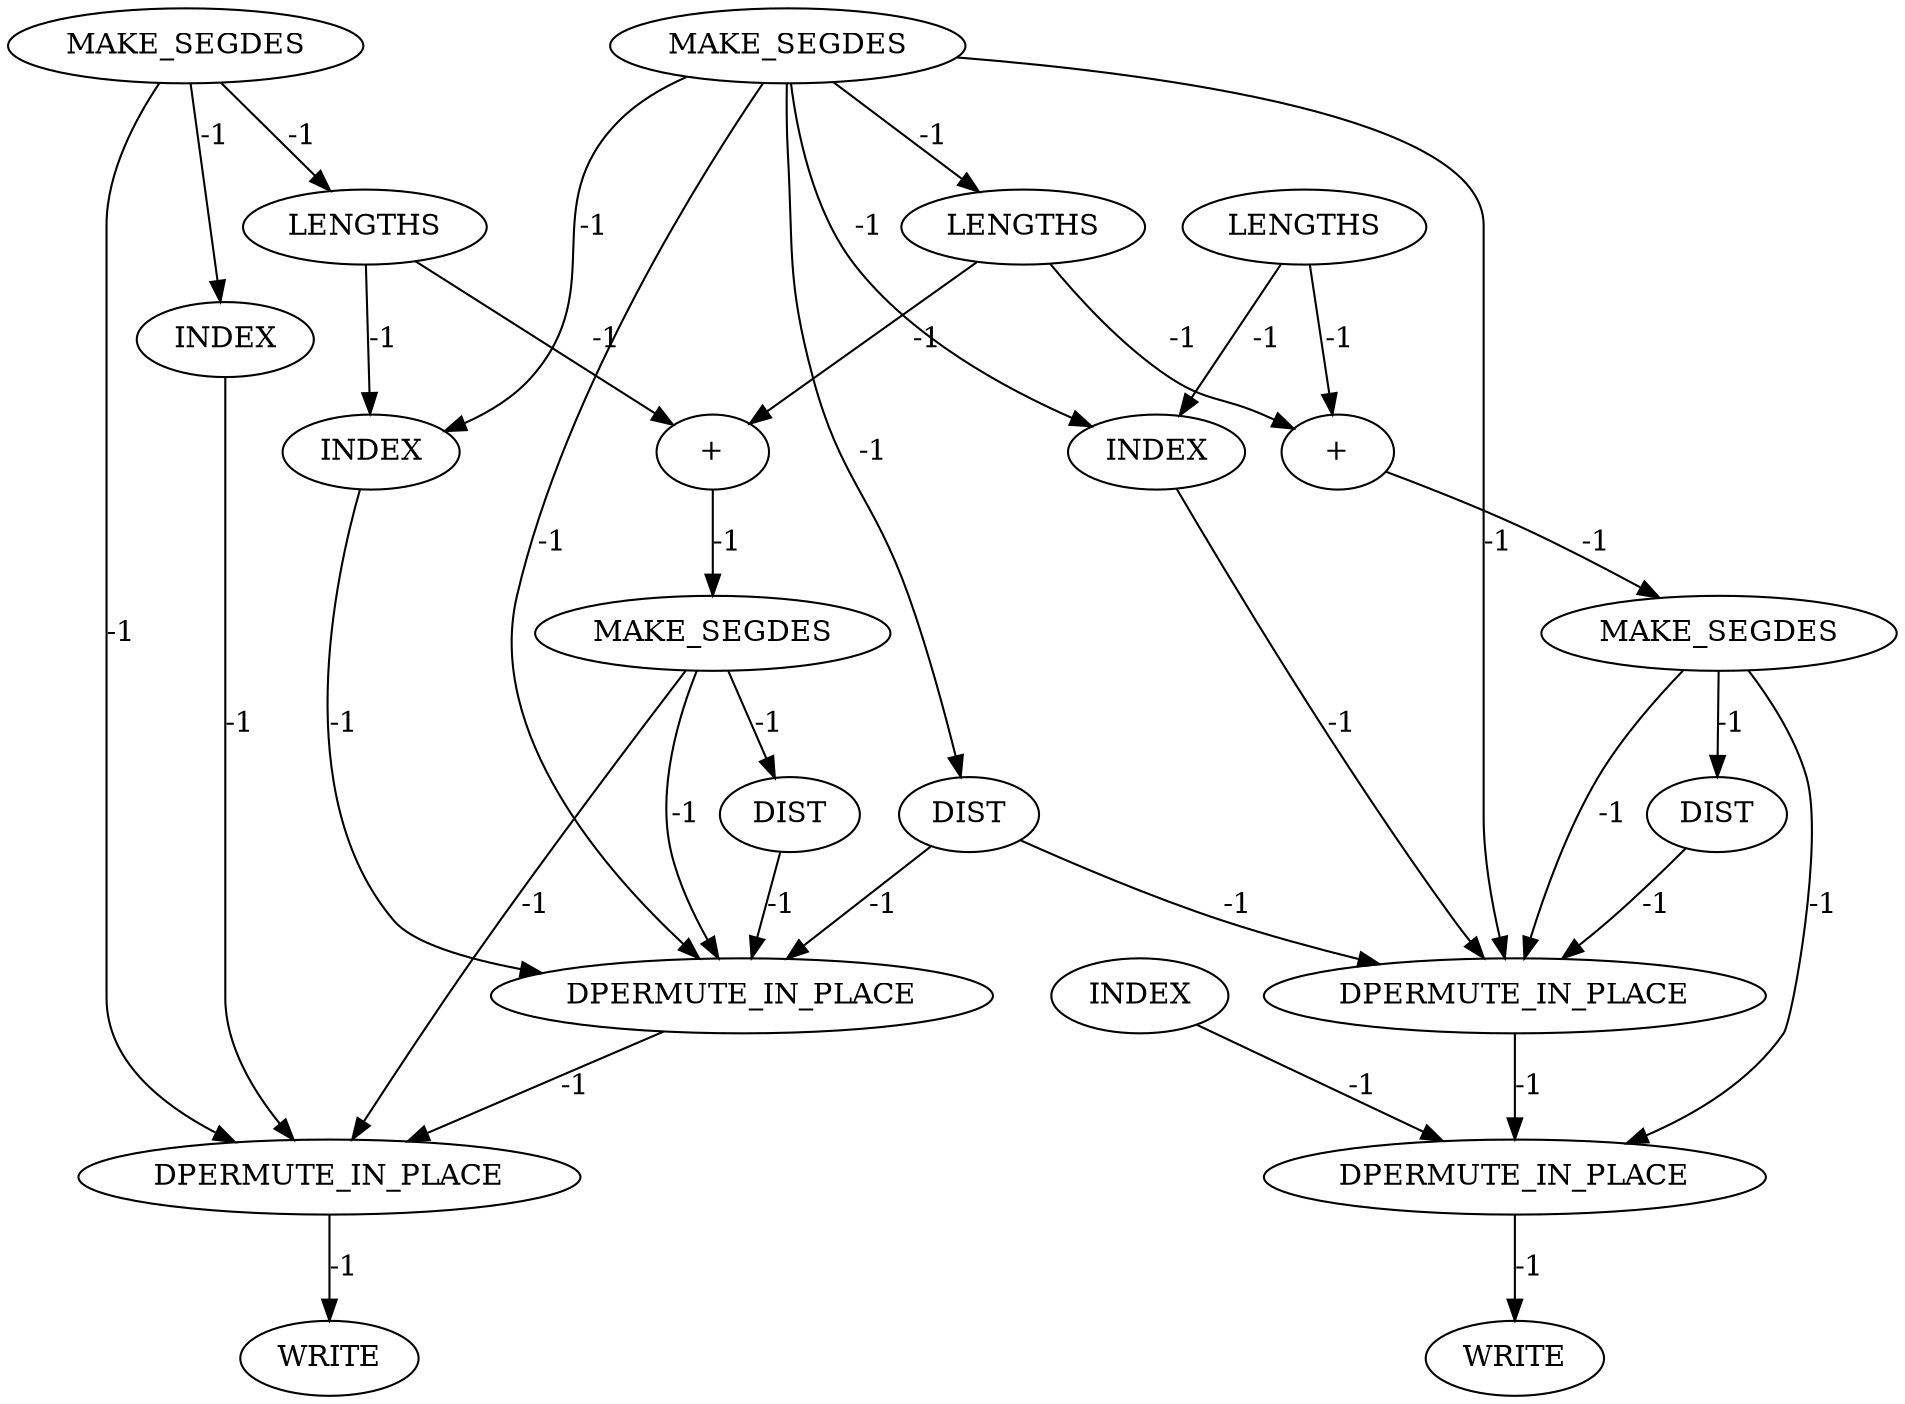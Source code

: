digraph {
	is_B_INST_4191 [label="+" cost=0]
	is_B_INST_4196 [label=MAKE_SEGDES cost=0]
	is_B_INST_4180 [label=INDEX cost=0]
	is_B_INST_4158 [label=DIST cost=0]
	is_B_INST_4168 [label=INDEX cost=0]
	is_B_INST_6647 [label=DPERMUTE_IN_PLACE cost=0]
	is_B_INST_6646 [label=DPERMUTE_IN_PLACE cost=0]
	is_B_INST_451 [label=MAKE_SEGDES cost=0]
	is_B_INST_4202 [label=DIST cost=0]
	is_B_INST_4152 [label=MAKE_SEGDES cost=0]
	is_B_INST_4190 [label=LENGTHS cost=0]
	is_B_INST_4283 [label=DIST cost=0]
	is_B_INST_4249 [label=INDEX cost=0]
	is_B_INST_6644 [label=DPERMUTE_IN_PLACE cost=0]
	is_B_INST_4272 [label="+" cost=0]
	is_B_INST_4226 [label=WRITE cost=0]
	is_B_INST_4277 [label=MAKE_SEGDES cost=0]
	is_B_INST_4307 [label=WRITE cost=0]
	is_B_INST_4172 [label=LENGTHS cost=0]
	is_B_INST_4261 [label=INDEX cost=0]
	is_B_INST_6645 [label=DPERMUTE_IN_PLACE cost=0]
	is_B_INST_4253 [label=LENGTHS cost=0]
	is_B_INST_4191 -> is_B_INST_4196 [label=-1 cost=-1]
	is_B_INST_4196 -> is_B_INST_4202 [label=-1 cost=-1]
	is_B_INST_4196 -> is_B_INST_6644 [label=-1 cost=-1]
	is_B_INST_4196 -> is_B_INST_6645 [label=-1 cost=-1]
	is_B_INST_4180 -> is_B_INST_6644 [label=-1 cost=-1]
	is_B_INST_4158 -> is_B_INST_6644 [label=-1 cost=-1]
	is_B_INST_4158 -> is_B_INST_6646 [label=-1 cost=-1]
	is_B_INST_4168 -> is_B_INST_6645 [label=-1 cost=-1]
	is_B_INST_6647 -> is_B_INST_4307 [label=-1 cost=-1]
	is_B_INST_6646 -> is_B_INST_6647 [label=-1 cost=-1]
	is_B_INST_451 -> is_B_INST_4168 [label=-1 cost=-1]
	is_B_INST_451 -> is_B_INST_4172 [label=-1 cost=-1]
	is_B_INST_451 -> is_B_INST_6645 [label=-1 cost=-1]
	is_B_INST_4202 -> is_B_INST_6644 [label=-1 cost=-1]
	is_B_INST_4152 -> is_B_INST_4158 [label=-1 cost=-1]
	is_B_INST_4152 -> is_B_INST_4180 [label=-1 cost=-1]
	is_B_INST_4152 -> is_B_INST_4190 [label=-1 cost=-1]
	is_B_INST_4152 -> is_B_INST_6644 [label=-1 cost=-1]
	is_B_INST_4152 -> is_B_INST_4261 [label=-1 cost=-1]
	is_B_INST_4152 -> is_B_INST_6646 [label=-1 cost=-1]
	is_B_INST_4190 -> is_B_INST_4191 [label=-1 cost=-1]
	is_B_INST_4190 -> is_B_INST_4272 [label=-1 cost=-1]
	is_B_INST_4283 -> is_B_INST_6646 [label=-1 cost=-1]
	is_B_INST_4249 -> is_B_INST_6647 [label=-1 cost=-1]
	is_B_INST_6644 -> is_B_INST_6645 [label=-1 cost=-1]
	is_B_INST_4272 -> is_B_INST_4277 [label=-1 cost=-1]
	is_B_INST_4277 -> is_B_INST_4283 [label=-1 cost=-1]
	is_B_INST_4277 -> is_B_INST_6646 [label=-1 cost=-1]
	is_B_INST_4277 -> is_B_INST_6647 [label=-1 cost=-1]
	is_B_INST_4172 -> is_B_INST_4180 [label=-1 cost=-1]
	is_B_INST_4172 -> is_B_INST_4191 [label=-1 cost=-1]
	is_B_INST_4261 -> is_B_INST_6646 [label=-1 cost=-1]
	is_B_INST_6645 -> is_B_INST_4226 [label=-1 cost=-1]
	is_B_INST_4253 -> is_B_INST_4261 [label=-1 cost=-1]
	is_B_INST_4253 -> is_B_INST_4272 [label=-1 cost=-1]
}
